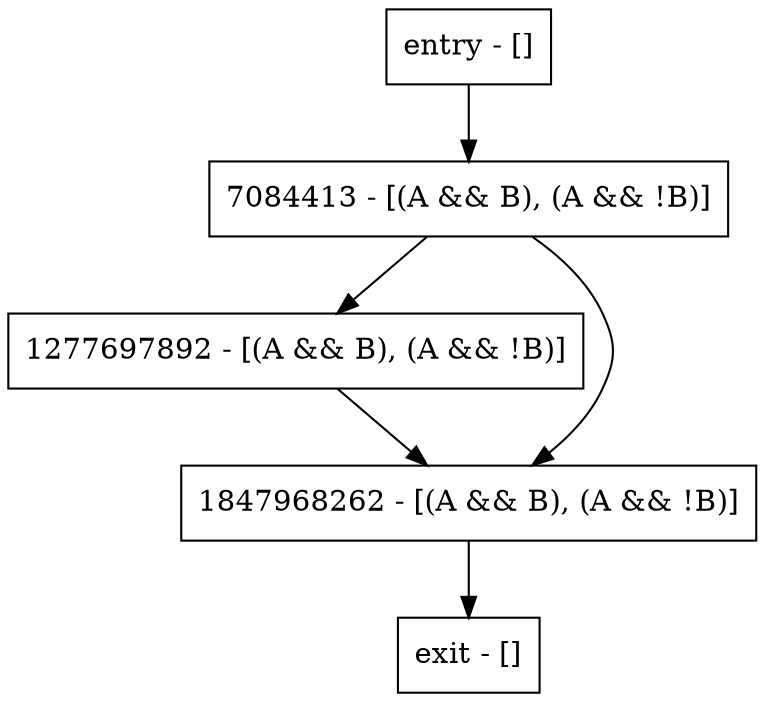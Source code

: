 digraph foo {
node [shape=record];
entry [label="entry - []"];
exit [label="exit - []"];
1277697892 [label="1277697892 - [(A && B), (A && !B)]"];
7084413 [label="7084413 - [(A && B), (A && !B)]"];
1847968262 [label="1847968262 - [(A && B), (A && !B)]"];
entry;
exit;
entry -> 7084413;
1277697892 -> 1847968262;
7084413 -> 1277697892;
7084413 -> 1847968262;
1847968262 -> exit;
}
